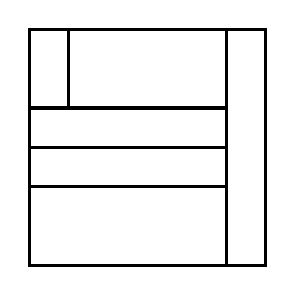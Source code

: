 \begin{tikzpicture}[very thick, scale=.5]
    \draw (0,4) rectangle (1,6);
    \draw (1,4) rectangle (5,6);
    \draw (0,3) rectangle (5,4);
    \draw (0,2) rectangle (5,3);
    \draw (0,0) rectangle (5,2);
    \draw (5,0) rectangle (6,6);
\end{tikzpicture}

